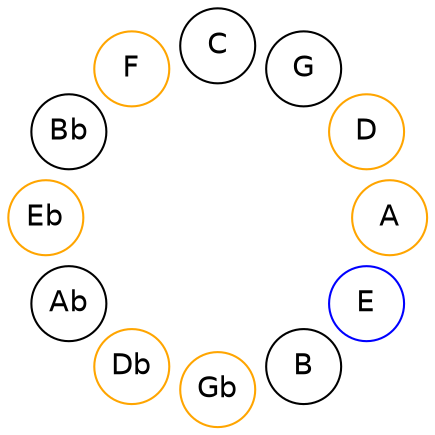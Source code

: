 
graph {

layout = circo;
mindist = .1

node [shape = circle, fontname = Helvetica, margin = 0]
edge [style=invis]

subgraph 1 {
	E -- B -- Gb -- Db -- Ab -- Eb -- Bb -- F -- C -- G -- D -- A -- E
}

E [color=blue];
Gb [color=orange];
Db [color=orange];
Eb [color=orange];
F [color=orange];
D [color=orange];
A [color=orange];
}

